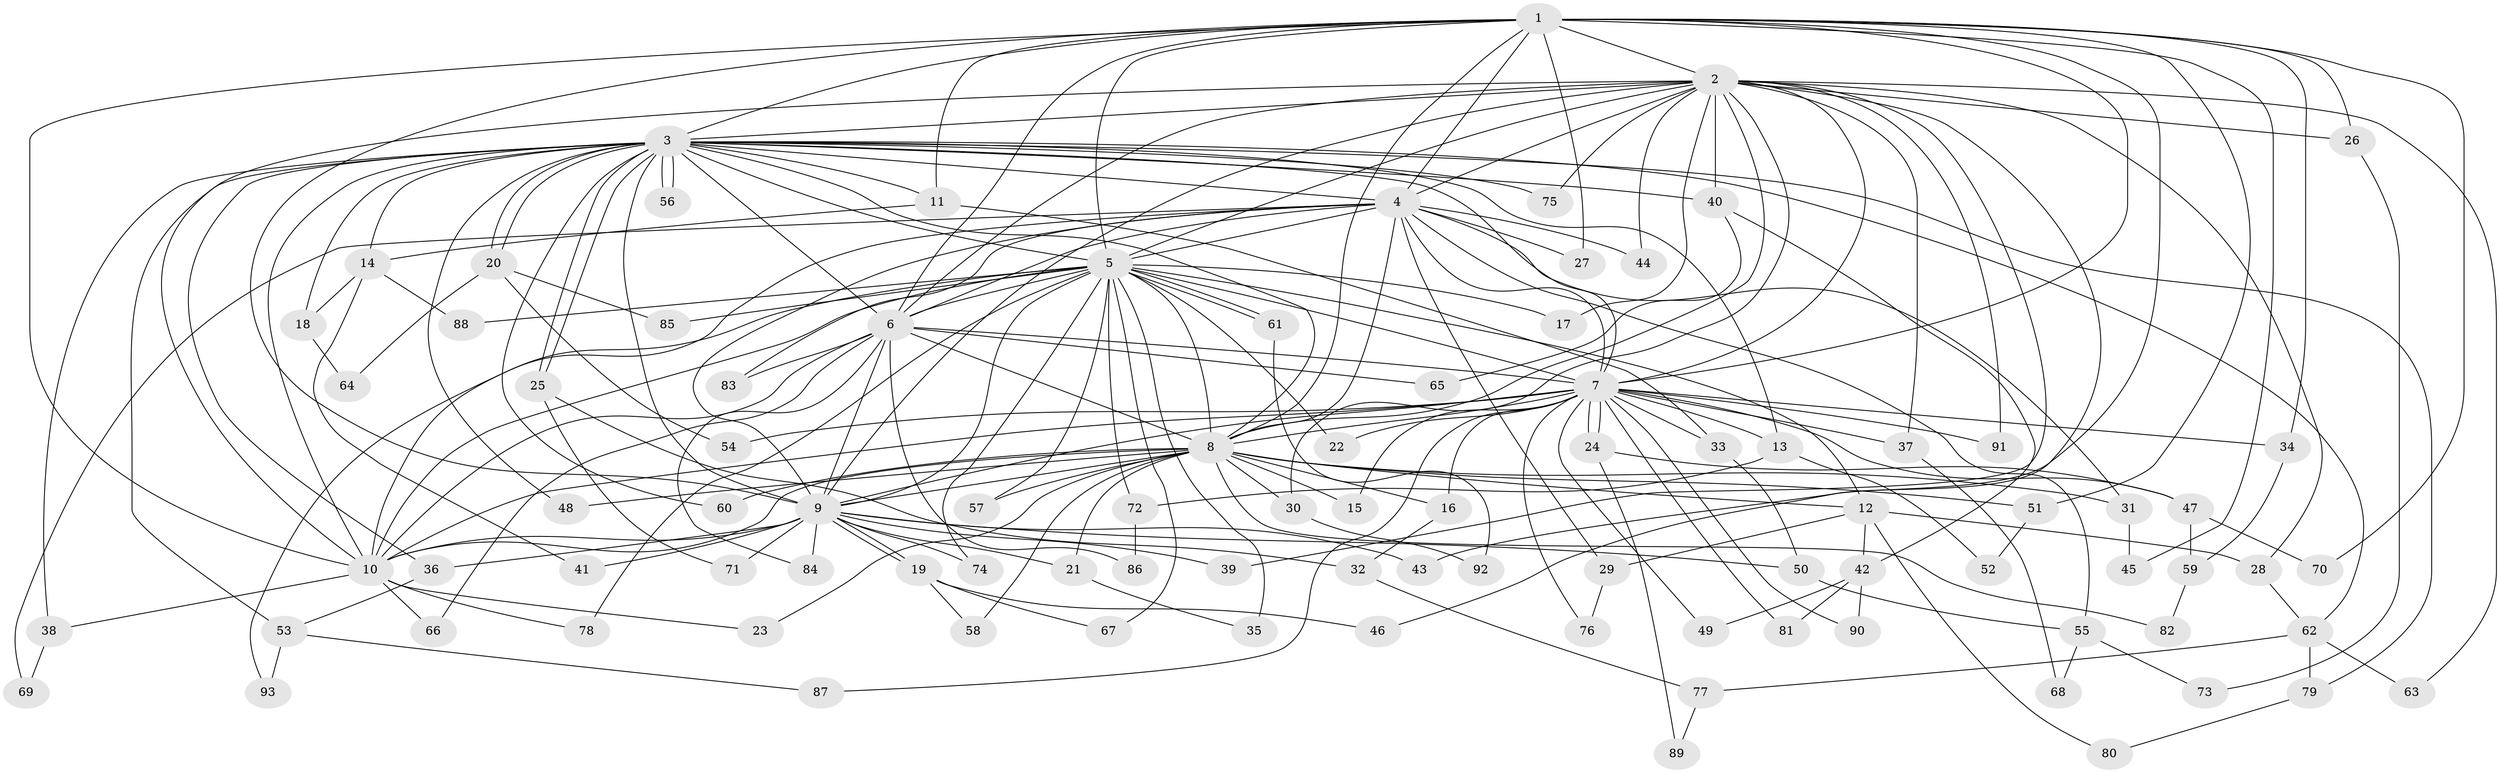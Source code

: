 // Generated by graph-tools (version 1.1) at 2025/25/03/09/25 03:25:50]
// undirected, 93 vertices, 211 edges
graph export_dot {
graph [start="1"]
  node [color=gray90,style=filled];
  1;
  2;
  3;
  4;
  5;
  6;
  7;
  8;
  9;
  10;
  11;
  12;
  13;
  14;
  15;
  16;
  17;
  18;
  19;
  20;
  21;
  22;
  23;
  24;
  25;
  26;
  27;
  28;
  29;
  30;
  31;
  32;
  33;
  34;
  35;
  36;
  37;
  38;
  39;
  40;
  41;
  42;
  43;
  44;
  45;
  46;
  47;
  48;
  49;
  50;
  51;
  52;
  53;
  54;
  55;
  56;
  57;
  58;
  59;
  60;
  61;
  62;
  63;
  64;
  65;
  66;
  67;
  68;
  69;
  70;
  71;
  72;
  73;
  74;
  75;
  76;
  77;
  78;
  79;
  80;
  81;
  82;
  83;
  84;
  85;
  86;
  87;
  88;
  89;
  90;
  91;
  92;
  93;
  1 -- 2;
  1 -- 3;
  1 -- 4;
  1 -- 5;
  1 -- 6;
  1 -- 7;
  1 -- 8;
  1 -- 9;
  1 -- 10;
  1 -- 11;
  1 -- 26;
  1 -- 27;
  1 -- 34;
  1 -- 43;
  1 -- 45;
  1 -- 51;
  1 -- 70;
  2 -- 3;
  2 -- 4;
  2 -- 5;
  2 -- 6;
  2 -- 7;
  2 -- 8;
  2 -- 9;
  2 -- 10;
  2 -- 17;
  2 -- 26;
  2 -- 28;
  2 -- 30;
  2 -- 37;
  2 -- 39;
  2 -- 40;
  2 -- 44;
  2 -- 46;
  2 -- 63;
  2 -- 75;
  2 -- 91;
  3 -- 4;
  3 -- 5;
  3 -- 6;
  3 -- 7;
  3 -- 8;
  3 -- 9;
  3 -- 10;
  3 -- 11;
  3 -- 13;
  3 -- 14;
  3 -- 18;
  3 -- 20;
  3 -- 20;
  3 -- 25;
  3 -- 25;
  3 -- 36;
  3 -- 38;
  3 -- 40;
  3 -- 48;
  3 -- 53;
  3 -- 56;
  3 -- 56;
  3 -- 60;
  3 -- 62;
  3 -- 75;
  3 -- 79;
  4 -- 5;
  4 -- 6;
  4 -- 7;
  4 -- 8;
  4 -- 9;
  4 -- 10;
  4 -- 27;
  4 -- 29;
  4 -- 31;
  4 -- 44;
  4 -- 55;
  4 -- 69;
  4 -- 83;
  5 -- 6;
  5 -- 7;
  5 -- 8;
  5 -- 9;
  5 -- 10;
  5 -- 12;
  5 -- 17;
  5 -- 22;
  5 -- 35;
  5 -- 57;
  5 -- 61;
  5 -- 61;
  5 -- 67;
  5 -- 72;
  5 -- 74;
  5 -- 78;
  5 -- 85;
  5 -- 88;
  5 -- 93;
  6 -- 7;
  6 -- 8;
  6 -- 9;
  6 -- 10;
  6 -- 65;
  6 -- 66;
  6 -- 83;
  6 -- 84;
  6 -- 86;
  7 -- 8;
  7 -- 9;
  7 -- 10;
  7 -- 13;
  7 -- 15;
  7 -- 16;
  7 -- 22;
  7 -- 24;
  7 -- 24;
  7 -- 33;
  7 -- 34;
  7 -- 37;
  7 -- 47;
  7 -- 49;
  7 -- 54;
  7 -- 76;
  7 -- 81;
  7 -- 87;
  7 -- 90;
  7 -- 91;
  8 -- 9;
  8 -- 10;
  8 -- 12;
  8 -- 15;
  8 -- 16;
  8 -- 21;
  8 -- 23;
  8 -- 30;
  8 -- 31;
  8 -- 48;
  8 -- 51;
  8 -- 57;
  8 -- 58;
  8 -- 60;
  8 -- 82;
  9 -- 10;
  9 -- 19;
  9 -- 19;
  9 -- 21;
  9 -- 36;
  9 -- 39;
  9 -- 41;
  9 -- 43;
  9 -- 50;
  9 -- 71;
  9 -- 74;
  9 -- 84;
  10 -- 23;
  10 -- 38;
  10 -- 66;
  10 -- 78;
  11 -- 14;
  11 -- 33;
  12 -- 28;
  12 -- 29;
  12 -- 42;
  12 -- 80;
  13 -- 52;
  13 -- 72;
  14 -- 18;
  14 -- 41;
  14 -- 88;
  16 -- 32;
  18 -- 64;
  19 -- 46;
  19 -- 58;
  19 -- 67;
  20 -- 54;
  20 -- 64;
  20 -- 85;
  21 -- 35;
  24 -- 47;
  24 -- 89;
  25 -- 32;
  25 -- 71;
  26 -- 73;
  28 -- 62;
  29 -- 76;
  30 -- 92;
  31 -- 45;
  32 -- 77;
  33 -- 50;
  34 -- 59;
  36 -- 53;
  37 -- 68;
  38 -- 69;
  40 -- 42;
  40 -- 65;
  42 -- 49;
  42 -- 81;
  42 -- 90;
  47 -- 59;
  47 -- 70;
  50 -- 55;
  51 -- 52;
  53 -- 87;
  53 -- 93;
  55 -- 68;
  55 -- 73;
  59 -- 82;
  61 -- 92;
  62 -- 63;
  62 -- 77;
  62 -- 79;
  72 -- 86;
  77 -- 89;
  79 -- 80;
}
